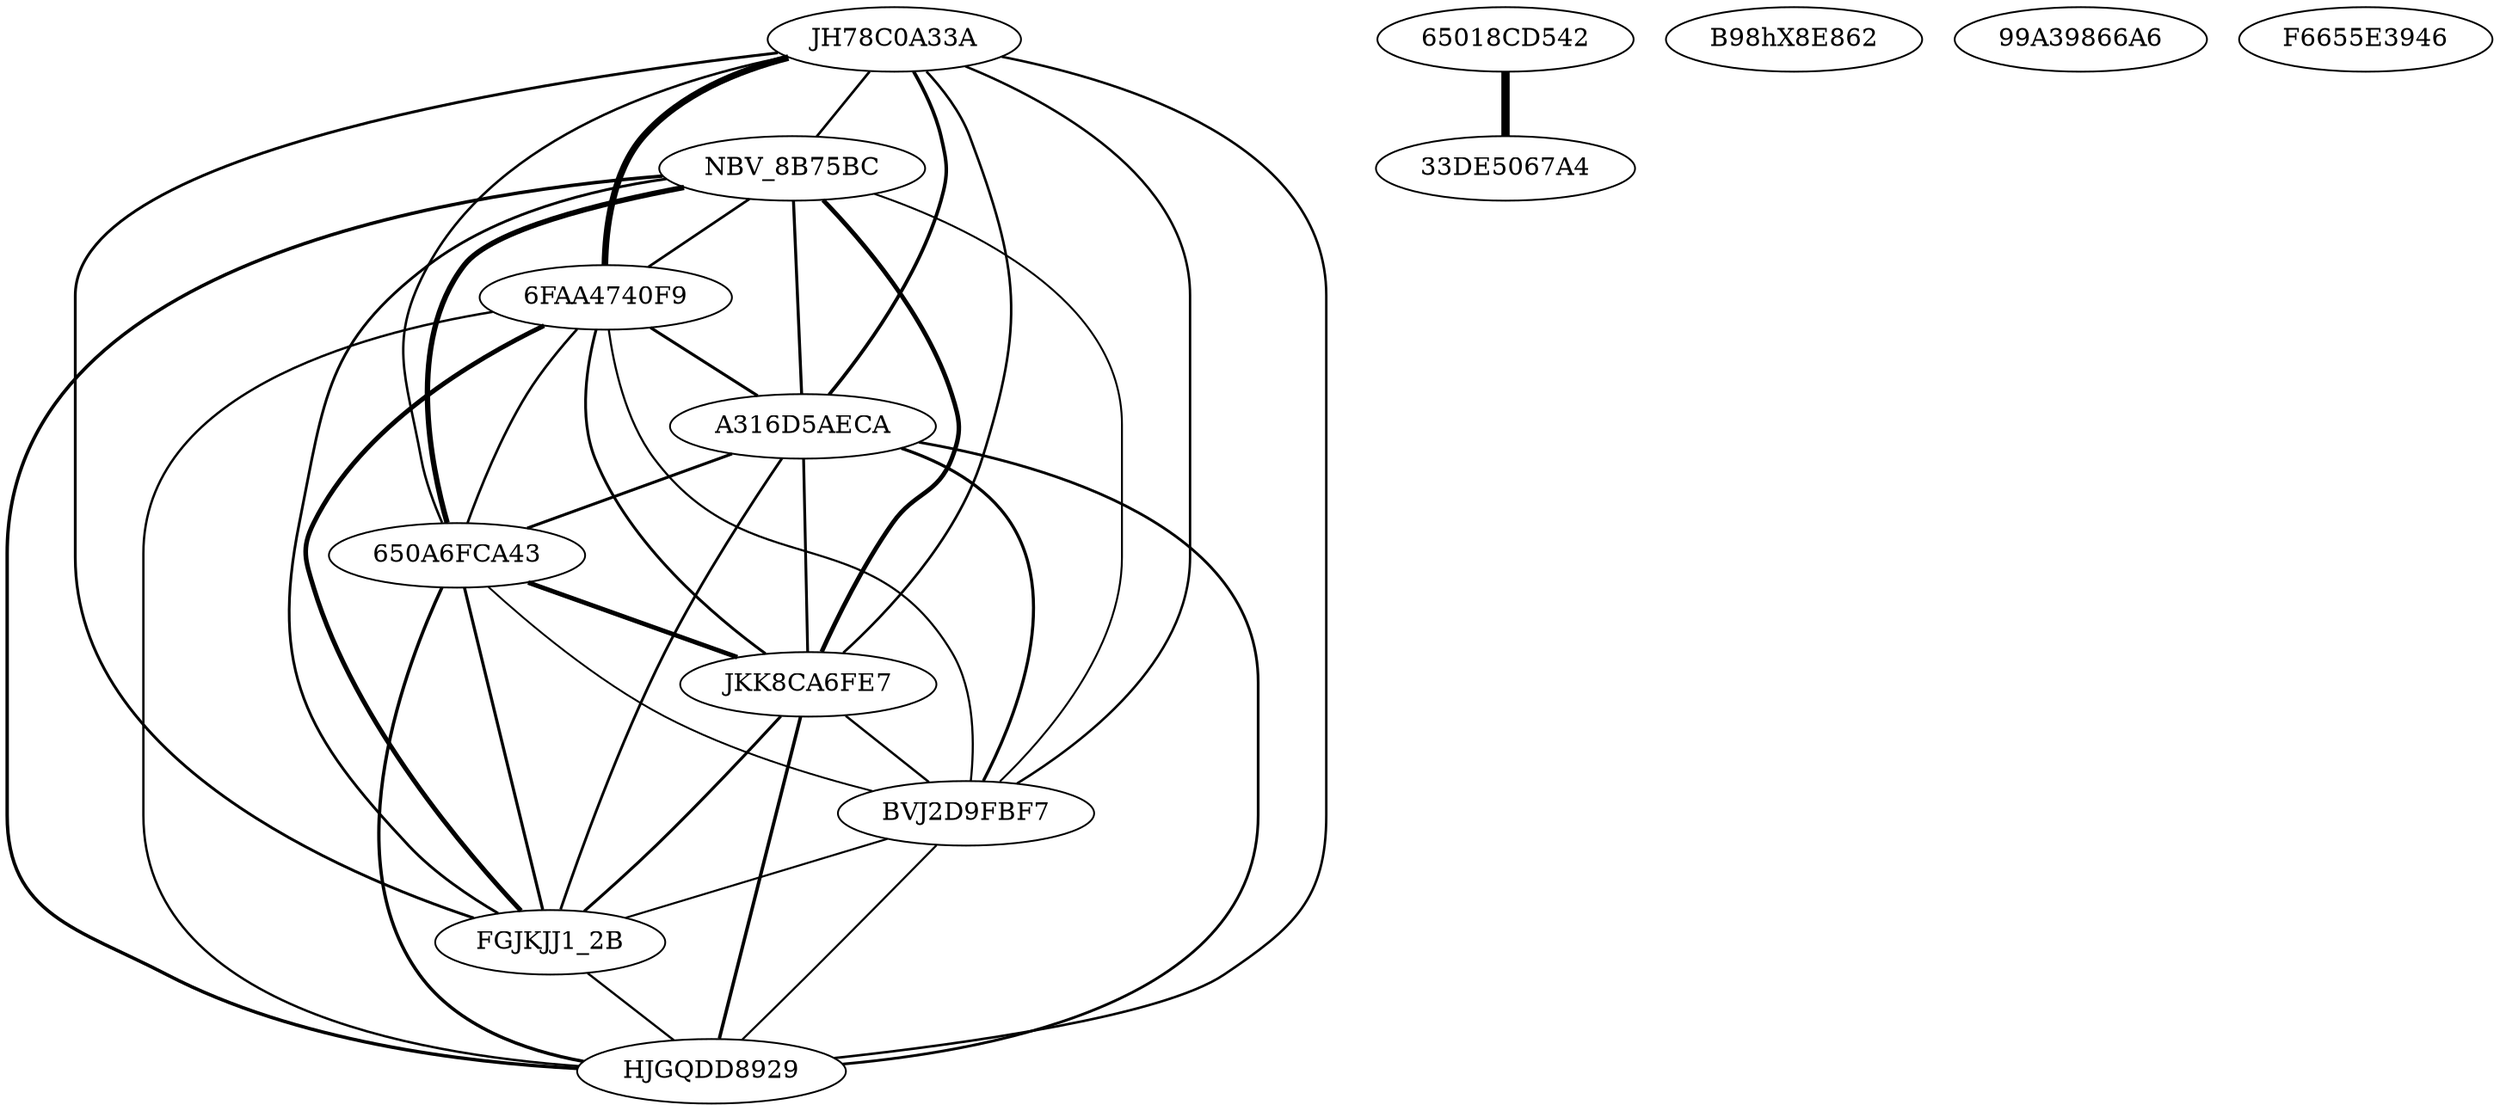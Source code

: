 strict graph  {
"./MALWR/familia_0/JH78C0A33A1B472A8C16123FD696A5CE5EBB" [label=JH78C0A33A];
"./MALWR/familia_0/NBV_8B75BCBFF174C25A0161F30758509A44" [label=NBV_8B75BC];
"./MALWR/familia_0/6FAA4740F99408D4D2DDDD0B09BBDEFD" [label="6FAA4740F9"];
"./MALWR/familia_0/A316D5AECA269CA865077E7FFF356E7D" [label=A316D5AECA];
"./MALWR/familia_0/650A6FCA433EE243391E4B4C11F09438" [label="650A6FCA43"];
"./MALWR/familia_0/65018CD542145A3792BA09985734C12A" [label="65018CD542"];
"./MALWR/familia_0/33DE5067A433A6EC5C328067DC18EC37" [label="33DE5067A4"];
"./MALWR/familia_0/JKK8CA6FE7A1315AF5AFEAC2961460A80569" [label=JKK8CA6FE7];
"./MALWR/familia_0/BVJ2D9FBF759F527AF373E34673DC3ACA462" [label=BVJ2D9FBF7];
"./MALWR/familia_0/B98hX8E8622C393D7E832D39E620EAD5D3B49" [label=B98hX8E862];
"./MALWR/familia_0/FGJKJJ1_2BA0D0083976A5C1E3315413CDCFFCD2" [label=FGJKJJ1_2B];
"./MALWR/familia_0/99A39866A657A10949FCB6D634BB30D5" [label="99A39866A6"];
"./MALWR/familia_0/HJGQDD892986B2249B5214639ECC8AC0223" [label=HJGQDD8929];
"./MALWR/familia_0/F6655E39465C2FF5B016980D918EA028" [label=F6655E3946];
"./MALWR/familia_0/JH78C0A33A1B472A8C16123FD696A5CE5EBB" -- "./MALWR/familia_0/NBV_8B75BCBFF174C25A0161F30758509A44"  [penwidth="1.4084507042253527"];
"./MALWR/familia_0/JH78C0A33A1B472A8C16123FD696A5CE5EBB" -- "./MALWR/familia_0/6FAA4740F99408D4D2DDDD0B09BBDEFD"  [penwidth="3.6821705426356592"];
"./MALWR/familia_0/JH78C0A33A1B472A8C16123FD696A5CE5EBB" -- "./MALWR/familia_0/A316D5AECA269CA865077E7FFF356E7D"  [penwidth="1.9718309859154928"];
"./MALWR/familia_0/JH78C0A33A1B472A8C16123FD696A5CE5EBB" -- "./MALWR/familia_0/650A6FCA433EE243391E4B4C11F09438"  [penwidth="1.3636363636363638"];
"./MALWR/familia_0/JH78C0A33A1B472A8C16123FD696A5CE5EBB" -- "./MALWR/familia_0/JKK8CA6FE7A1315AF5AFEAC2961460A80569"  [penwidth="1.4084507042253527"];
"./MALWR/familia_0/JH78C0A33A1B472A8C16123FD696A5CE5EBB" -- "./MALWR/familia_0/BVJ2D9FBF759F527AF373E34673DC3ACA462"  [penwidth="1.351351351351351"];
"./MALWR/familia_0/JH78C0A33A1B472A8C16123FD696A5CE5EBB" -- "./MALWR/familia_0/FGJKJJ1_2BA0D0083976A5C1E3315413CDCFFCD2"  [penwidth="1.573426573426573"];
"./MALWR/familia_0/JH78C0A33A1B472A8C16123FD696A5CE5EBB" -- "./MALWR/familia_0/HJGQDD892986B2249B5214639ECC8AC0223"  [penwidth="1.3698630136986303"];
"./MALWR/familia_0/NBV_8B75BCBFF174C25A0161F30758509A44" -- "./MALWR/familia_0/6FAA4740F99408D4D2DDDD0B09BBDEFD"  [penwidth="1.4539007092198588"];
"./MALWR/familia_0/NBV_8B75BCBFF174C25A0161F30758509A44" -- "./MALWR/familia_0/A316D5AECA269CA865077E7FFF356E7D"  [penwidth="1.6906474820143882"];
"./MALWR/familia_0/NBV_8B75BCBFF174C25A0161F30758509A44" -- "./MALWR/familia_0/650A6FCA433EE243391E4B4C11F09438"  [penwidth="3.000000000000001"];
"./MALWR/familia_0/NBV_8B75BCBFF174C25A0161F30758509A44" -- "./MALWR/familia_0/JKK8CA6FE7A1315AF5AFEAC2961460A80569"  [penwidth="2.5"];
"./MALWR/familia_0/NBV_8B75BCBFF174C25A0161F30758509A44" -- "./MALWR/familia_0/BVJ2D9FBF759F527AF373E34673DC3ACA462"  [penwidth="1.0689655172413794"];
"./MALWR/familia_0/NBV_8B75BCBFF174C25A0161F30758509A44" -- "./MALWR/familia_0/FGJKJJ1_2BA0D0083976A5C1E3315413CDCFFCD2"  [penwidth="1.521739130434783"];
"./MALWR/familia_0/NBV_8B75BCBFF174C25A0161F30758509A44" -- "./MALWR/familia_0/HJGQDD892986B2249B5214639ECC8AC0223"  [penwidth="1.911764705882353"];
"./MALWR/familia_0/6FAA4740F99408D4D2DDDD0B09BBDEFD" -- "./MALWR/familia_0/A316D5AECA269CA865077E7FFF356E7D"  [penwidth="1.6666666666666665"];
"./MALWR/familia_0/6FAA4740F99408D4D2DDDD0B09BBDEFD" -- "./MALWR/familia_0/650A6FCA433EE243391E4B4C11F09438"  [penwidth="1.4084507042253527"];
"./MALWR/familia_0/6FAA4740F99408D4D2DDDD0B09BBDEFD" -- "./MALWR/familia_0/JKK8CA6FE7A1315AF5AFEAC2961460A80569"  [penwidth="1.5714285714285716"];
"./MALWR/familia_0/6FAA4740F99408D4D2DDDD0B09BBDEFD" -- "./MALWR/familia_0/BVJ2D9FBF759F527AF373E34673DC3ACA462"  [penwidth="1.1744966442953022"];
"./MALWR/familia_0/6FAA4740F99408D4D2DDDD0B09BBDEFD" -- "./MALWR/familia_0/FGJKJJ1_2BA0D0083976A5C1E3315413CDCFFCD2"  [penwidth="2.611940298507463"];
"./MALWR/familia_0/6FAA4740F99408D4D2DDDD0B09BBDEFD" -- "./MALWR/familia_0/HJGQDD892986B2249B5214639ECC8AC0223"  [penwidth="1.3013698630136985"];
"./MALWR/familia_0/A316D5AECA269CA865077E7FFF356E7D" -- "./MALWR/familia_0/650A6FCA433EE243391E4B4C11F09438"  [penwidth="1.6428571428571428"];
"./MALWR/familia_0/A316D5AECA269CA865077E7FFF356E7D" -- "./MALWR/familia_0/JKK8CA6FE7A1315AF5AFEAC2961460A80569"  [penwidth="1.5714285714285716"];
"./MALWR/familia_0/A316D5AECA269CA865077E7FFF356E7D" -- "./MALWR/familia_0/BVJ2D9FBF759F527AF373E34673DC3ACA462"  [penwidth="1.7361111111111118"];
"./MALWR/familia_0/A316D5AECA269CA865077E7FFF356E7D" -- "./MALWR/familia_0/FGJKJJ1_2BA0D0083976A5C1E3315413CDCFFCD2"  [penwidth="1.5034965034965033"];
"./MALWR/familia_0/A316D5AECA269CA865077E7FFF356E7D" -- "./MALWR/familia_0/HJGQDD892986B2249B5214639ECC8AC0223"  [penwidth="1.5277777777777781"];
"./MALWR/familia_0/650A6FCA433EE243391E4B4C11F09438" -- "./MALWR/familia_0/JKK8CA6FE7A1315AF5AFEAC2961460A80569"  [penwidth="2.578125"];
"./MALWR/familia_0/650A6FCA433EE243391E4B4C11F09438" -- "./MALWR/familia_0/BVJ2D9FBF759F527AF373E34673DC3ACA462"  [penwidth="1.0273972602739725"];
"./MALWR/familia_0/650A6FCA433EE243391E4B4C11F09438" -- "./MALWR/familia_0/FGJKJJ1_2BA0D0083976A5C1E3315413CDCFFCD2"  [penwidth="1.7153284671532845"];
"./MALWR/familia_0/650A6FCA433EE243391E4B4C11F09438" -- "./MALWR/familia_0/HJGQDD892986B2249B5214639ECC8AC0223"  [penwidth="1.8613138686131394"];
"./MALWR/familia_0/65018CD542145A3792BA09985734C12A" -- "./MALWR/familia_0/33DE5067A433A6EC5C328067DC18EC37"  [penwidth="4.642857142857143"];
"./MALWR/familia_0/JKK8CA6FE7A1315AF5AFEAC2961460A80569" -- "./MALWR/familia_0/BVJ2D9FBF759F527AF373E34673DC3ACA462"  [penwidth="1.293706293706294"];
"./MALWR/familia_0/JKK8CA6FE7A1315AF5AFEAC2961460A80569" -- "./MALWR/familia_0/FGJKJJ1_2BA0D0083976A5C1E3315413CDCFFCD2"  [penwidth="1.6423357664233575"];
"./MALWR/familia_0/JKK8CA6FE7A1315AF5AFEAC2961460A80569" -- "./MALWR/familia_0/HJGQDD892986B2249B5214639ECC8AC0223"  [penwidth="1.911764705882353"];
"./MALWR/familia_0/BVJ2D9FBF759F527AF373E34673DC3ACA462" -- "./MALWR/familia_0/FGJKJJ1_2BA0D0083976A5C1E3315413CDCFFCD2"  [penwidth="1.122448979591837"];
"./MALWR/familia_0/BVJ2D9FBF759F527AF373E34673DC3ACA462" -- "./MALWR/familia_0/HJGQDD892986B2249B5214639ECC8AC0223"  [penwidth="1.1486486486486494"];
"./MALWR/familia_0/FGJKJJ1_2BA0D0083976A5C1E3315413CDCFFCD2" -- "./MALWR/familia_0/HJGQDD892986B2249B5214639ECC8AC0223"  [penwidth="1.2500000000000002"];
}
